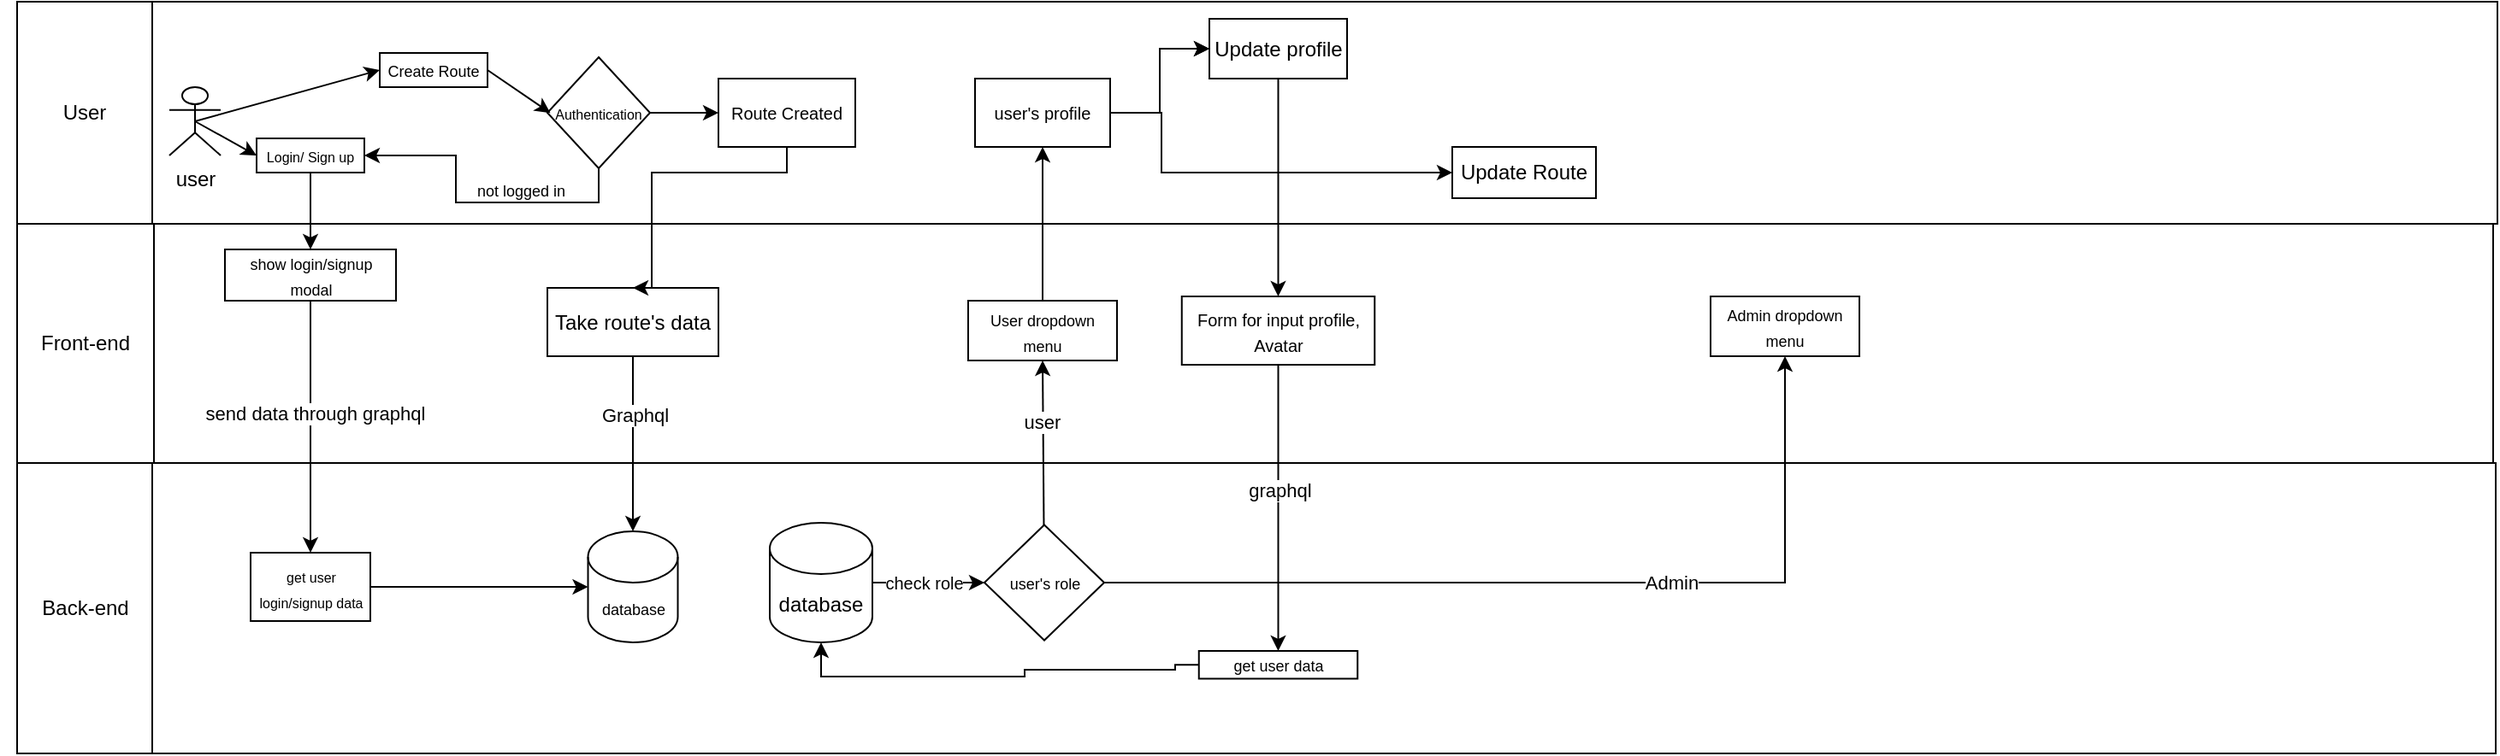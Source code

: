 <mxfile version="24.8.1">
  <diagram name="Trang-1" id="3AcVZDm1Hnr-APWwd12h">
    <mxGraphModel dx="2262" dy="1228" grid="1" gridSize="10" guides="1" tooltips="1" connect="1" arrows="1" fold="1" page="1" pageScale="1" pageWidth="827" pageHeight="1169" math="0" shadow="0">
      <root>
        <mxCell id="0" />
        <mxCell id="1" parent="0" />
        <mxCell id="VG4Cr9WYrqjXDXj0A-x--7" value="" style="group" vertex="1" connectable="0" parent="1">
          <mxGeometry x="120" y="240" width="1460" height="200" as="geometry" />
        </mxCell>
        <mxCell id="VG4Cr9WYrqjXDXj0A-x--1" value="" style="rounded=0;whiteSpace=wrap;html=1;" vertex="1" parent="VG4Cr9WYrqjXDXj0A-x--7">
          <mxGeometry x="80" y="-70" width="1380" height="130" as="geometry" />
        </mxCell>
        <mxCell id="VG4Cr9WYrqjXDXj0A-x--3" value="" style="rounded=0;whiteSpace=wrap;html=1;" vertex="1" parent="VG4Cr9WYrqjXDXj0A-x--7">
          <mxGeometry x="82.5" y="60" width="1375" height="140" as="geometry" />
        </mxCell>
        <mxCell id="VG4Cr9WYrqjXDXj0A-x--4" value="Front-end" style="rounded=0;whiteSpace=wrap;html=1;" vertex="1" parent="VG4Cr9WYrqjXDXj0A-x--7">
          <mxGeometry x="10" y="60" width="80" height="140" as="geometry" />
        </mxCell>
        <mxCell id="VG4Cr9WYrqjXDXj0A-x--28" style="edgeStyle=orthogonalEdgeStyle;rounded=0;orthogonalLoop=1;jettySize=auto;html=1;exitX=0.5;exitY=1;exitDx=0;exitDy=0;entryX=0.5;entryY=0;entryDx=0;entryDy=0;" edge="1" parent="VG4Cr9WYrqjXDXj0A-x--7" source="VG4Cr9WYrqjXDXj0A-x--22" target="VG4Cr9WYrqjXDXj0A-x--27">
          <mxGeometry relative="1" as="geometry" />
        </mxCell>
        <mxCell id="VG4Cr9WYrqjXDXj0A-x--22" value="&lt;font style=&quot;font-size: 8px;&quot;&gt;Login/ Sign up&lt;/font&gt;" style="rounded=0;whiteSpace=wrap;html=1;" vertex="1" parent="VG4Cr9WYrqjXDXj0A-x--7">
          <mxGeometry x="150" y="10" width="63" height="20" as="geometry" />
        </mxCell>
        <mxCell id="VG4Cr9WYrqjXDXj0A-x--27" value="&lt;font style=&quot;font-size: 9px;&quot;&gt;show login/signup modal&lt;/font&gt;" style="rounded=0;whiteSpace=wrap;html=1;" vertex="1" parent="VG4Cr9WYrqjXDXj0A-x--7">
          <mxGeometry x="131.5" y="75" width="100" height="30" as="geometry" />
        </mxCell>
        <mxCell id="VG4Cr9WYrqjXDXj0A-x--48" style="rounded=0;orthogonalLoop=1;jettySize=auto;html=1;entryX=0.5;entryY=1;entryDx=0;entryDy=0;" edge="1" parent="VG4Cr9WYrqjXDXj0A-x--7" source="VG4Cr9WYrqjXDXj0A-x--36" target="VG4Cr9WYrqjXDXj0A-x--25">
          <mxGeometry relative="1" as="geometry" />
        </mxCell>
        <mxCell id="VG4Cr9WYrqjXDXj0A-x--36" value="&lt;font style=&quot;font-size: 9px;&quot;&gt;User dropdown menu&lt;/font&gt;" style="rounded=0;whiteSpace=wrap;html=1;" vertex="1" parent="VG4Cr9WYrqjXDXj0A-x--7">
          <mxGeometry x="566" y="105" width="87" height="35" as="geometry" />
        </mxCell>
        <mxCell id="VG4Cr9WYrqjXDXj0A-x--25" value="&lt;font style=&quot;font-size: 10px;&quot;&gt;user&#39;s profile&lt;/font&gt;" style="rounded=0;whiteSpace=wrap;html=1;" vertex="1" parent="VG4Cr9WYrqjXDXj0A-x--7">
          <mxGeometry x="570" y="-25" width="79" height="40" as="geometry" />
        </mxCell>
        <mxCell id="VG4Cr9WYrqjXDXj0A-x--42" value="Take route&#39;s data" style="rounded=0;whiteSpace=wrap;html=1;" vertex="1" parent="VG4Cr9WYrqjXDXj0A-x--7">
          <mxGeometry x="320" y="97.5" width="100" height="40" as="geometry" />
        </mxCell>
        <mxCell id="VG4Cr9WYrqjXDXj0A-x--61" value="&lt;font style=&quot;font-size: 9px;&quot;&gt;Admin dropdown menu&lt;/font&gt;" style="rounded=0;whiteSpace=wrap;html=1;" vertex="1" parent="VG4Cr9WYrqjXDXj0A-x--7">
          <mxGeometry x="1000" y="102.5" width="87" height="35" as="geometry" />
        </mxCell>
        <mxCell id="VG4Cr9WYrqjXDXj0A-x--67" value="" style="edgeStyle=orthogonalEdgeStyle;rounded=0;orthogonalLoop=1;jettySize=auto;html=1;entryX=0;entryY=0.5;entryDx=0;entryDy=0;" edge="1" parent="VG4Cr9WYrqjXDXj0A-x--7" source="VG4Cr9WYrqjXDXj0A-x--25" target="VG4Cr9WYrqjXDXj0A-x--68">
          <mxGeometry relative="1" as="geometry">
            <Array as="points">
              <mxPoint x="679" y="-5" />
              <mxPoint x="679" y="30" />
            </Array>
          </mxGeometry>
        </mxCell>
        <mxCell id="VG4Cr9WYrqjXDXj0A-x--68" value="Update Route" style="rounded=0;whiteSpace=wrap;html=1;" vertex="1" parent="VG4Cr9WYrqjXDXj0A-x--7">
          <mxGeometry x="849" y="15" width="84" height="30" as="geometry" />
        </mxCell>
        <mxCell id="VG4Cr9WYrqjXDXj0A-x--70" value="&lt;font style=&quot;font-size: 10px;&quot;&gt;Form for input profile, Avatar&lt;/font&gt;" style="rounded=0;whiteSpace=wrap;html=1;" vertex="1" parent="VG4Cr9WYrqjXDXj0A-x--7">
          <mxGeometry x="690.88" y="102.5" width="112.75" height="40" as="geometry" />
        </mxCell>
        <mxCell id="VG4Cr9WYrqjXDXj0A-x--23" style="rounded=0;orthogonalLoop=1;jettySize=auto;html=1;exitX=0.5;exitY=0.5;exitDx=0;exitDy=0;exitPerimeter=0;entryX=0;entryY=0.5;entryDx=0;entryDy=0;" edge="1" parent="1" source="VG4Cr9WYrqjXDXj0A-x--8" target="VG4Cr9WYrqjXDXj0A-x--9">
          <mxGeometry relative="1" as="geometry" />
        </mxCell>
        <mxCell id="VG4Cr9WYrqjXDXj0A-x--15" value="" style="rounded=0;orthogonalLoop=1;jettySize=auto;html=1;entryX=0;entryY=0.5;entryDx=0;entryDy=0;" edge="1" parent="1" source="VG4Cr9WYrqjXDXj0A-x--12" target="VG4Cr9WYrqjXDXj0A-x--14">
          <mxGeometry relative="1" as="geometry" />
        </mxCell>
        <mxCell id="VG4Cr9WYrqjXDXj0A-x--18" value="" style="rounded=0;orthogonalLoop=1;jettySize=auto;html=1;entryX=1;entryY=0.5;entryDx=0;entryDy=0;exitX=0.5;exitY=1;exitDx=0;exitDy=0;edgeStyle=orthogonalEdgeStyle;" edge="1" parent="1" source="VG4Cr9WYrqjXDXj0A-x--12" target="VG4Cr9WYrqjXDXj0A-x--22">
          <mxGeometry relative="1" as="geometry">
            <mxPoint x="520" y="270" as="targetPoint" />
          </mxGeometry>
        </mxCell>
        <mxCell id="VG4Cr9WYrqjXDXj0A-x--20" value="&lt;font style=&quot;font-size: 9px;&quot;&gt;&amp;nbsp;not logged in&lt;/font&gt;" style="edgeLabel;html=1;align=center;verticalAlign=middle;resizable=0;points=[];fontSize=5;rotation=0;" vertex="1" connectable="0" parent="VG4Cr9WYrqjXDXj0A-x--18">
          <mxGeometry x="-0.292" relative="1" as="geometry">
            <mxPoint x="-2" y="-7" as="offset" />
          </mxGeometry>
        </mxCell>
        <mxCell id="VG4Cr9WYrqjXDXj0A-x--12" value="&lt;font style=&quot;font-size: 8px;&quot;&gt;Authentication&lt;/font&gt;" style="rhombus;whiteSpace=wrap;html=1;rounded=0;" vertex="1" parent="1">
          <mxGeometry x="440" y="202.5" width="60" height="65" as="geometry" />
        </mxCell>
        <mxCell id="VG4Cr9WYrqjXDXj0A-x--21" style="rounded=0;orthogonalLoop=1;jettySize=auto;html=1;exitX=1;exitY=0.5;exitDx=0;exitDy=0;entryX=0.03;entryY=0.503;entryDx=0;entryDy=0;entryPerimeter=0;" edge="1" parent="1" source="VG4Cr9WYrqjXDXj0A-x--9" target="VG4Cr9WYrqjXDXj0A-x--12">
          <mxGeometry relative="1" as="geometry" />
        </mxCell>
        <mxCell id="VG4Cr9WYrqjXDXj0A-x--9" value="&lt;font style=&quot;font-size: 9px;&quot;&gt;Create Route&lt;/font&gt;" style="rounded=0;whiteSpace=wrap;html=1;" vertex="1" parent="1">
          <mxGeometry x="342" y="200" width="63" height="20" as="geometry" />
        </mxCell>
        <mxCell id="VG4Cr9WYrqjXDXj0A-x--2" value="User" style="rounded=0;whiteSpace=wrap;html=1;" vertex="1" parent="1">
          <mxGeometry x="130" y="170" width="79" height="130" as="geometry" />
        </mxCell>
        <mxCell id="VG4Cr9WYrqjXDXj0A-x--8" value="user" style="shape=umlActor;verticalLabelPosition=bottom;verticalAlign=top;html=1;outlineConnect=0;" vertex="1" parent="1">
          <mxGeometry x="219" y="220" width="30" height="40" as="geometry" />
        </mxCell>
        <mxCell id="VG4Cr9WYrqjXDXj0A-x--10" style="rounded=0;orthogonalLoop=1;jettySize=auto;html=1;exitX=0.5;exitY=0.5;exitDx=0;exitDy=0;exitPerimeter=0;entryX=0;entryY=0.5;entryDx=0;entryDy=0;" edge="1" parent="1" source="VG4Cr9WYrqjXDXj0A-x--8" target="VG4Cr9WYrqjXDXj0A-x--22">
          <mxGeometry relative="1" as="geometry" />
        </mxCell>
        <mxCell id="VG4Cr9WYrqjXDXj0A-x--5" value="Back-end" style="rounded=0;whiteSpace=wrap;html=1;" vertex="1" parent="1">
          <mxGeometry x="130" y="440" width="80" height="170" as="geometry" />
        </mxCell>
        <mxCell id="VG4Cr9WYrqjXDXj0A-x--6" value="" style="rounded=0;whiteSpace=wrap;html=1;" vertex="1" parent="1">
          <mxGeometry x="209" y="440" width="1370" height="170" as="geometry" />
        </mxCell>
        <mxCell id="VG4Cr9WYrqjXDXj0A-x--30" value="&lt;font style=&quot;font-size: 8px;&quot;&gt;get user login/signup data&lt;/font&gt;" style="rounded=0;whiteSpace=wrap;html=1;" vertex="1" parent="1">
          <mxGeometry x="266.5" y="492.5" width="70" height="40" as="geometry" />
        </mxCell>
        <mxCell id="VG4Cr9WYrqjXDXj0A-x--31" style="rounded=0;orthogonalLoop=1;jettySize=auto;html=1;exitX=0.5;exitY=1;exitDx=0;exitDy=0;entryX=0.5;entryY=0;entryDx=0;entryDy=0;" edge="1" parent="1" source="VG4Cr9WYrqjXDXj0A-x--27" target="VG4Cr9WYrqjXDXj0A-x--30">
          <mxGeometry relative="1" as="geometry" />
        </mxCell>
        <mxCell id="VG4Cr9WYrqjXDXj0A-x--32" value="send data through graphql" style="edgeLabel;html=1;align=center;verticalAlign=middle;resizable=0;points=[];" vertex="1" connectable="0" parent="VG4Cr9WYrqjXDXj0A-x--31">
          <mxGeometry x="-0.11" y="2" relative="1" as="geometry">
            <mxPoint as="offset" />
          </mxGeometry>
        </mxCell>
        <mxCell id="VG4Cr9WYrqjXDXj0A-x--35" style="rounded=0;orthogonalLoop=1;jettySize=auto;html=1;entryX=0;entryY=0.5;entryDx=0;entryDy=0;exitX=1;exitY=0.5;exitDx=0;exitDy=0;exitPerimeter=0;" edge="1" parent="1" source="VG4Cr9WYrqjXDXj0A-x--47" target="VG4Cr9WYrqjXDXj0A-x--38">
          <mxGeometry relative="1" as="geometry">
            <mxPoint x="630" y="510" as="sourcePoint" />
          </mxGeometry>
        </mxCell>
        <mxCell id="VG4Cr9WYrqjXDXj0A-x--37" value="&lt;font size=&quot;1&quot;&gt;check role&lt;/font&gt;" style="edgeLabel;html=1;align=center;verticalAlign=middle;resizable=0;points=[];" vertex="1" connectable="0" parent="VG4Cr9WYrqjXDXj0A-x--35">
          <mxGeometry x="0.261" y="2" relative="1" as="geometry">
            <mxPoint x="-12" y="2" as="offset" />
          </mxGeometry>
        </mxCell>
        <mxCell id="VG4Cr9WYrqjXDXj0A-x--33" value="&lt;font style=&quot;font-size: 9px;&quot;&gt;database&lt;/font&gt;" style="shape=cylinder3;whiteSpace=wrap;html=1;boundedLbl=1;backgroundOutline=1;size=15;" vertex="1" parent="1">
          <mxGeometry x="463.75" y="480" width="52.5" height="65" as="geometry" />
        </mxCell>
        <mxCell id="VG4Cr9WYrqjXDXj0A-x--34" style="rounded=0;orthogonalLoop=1;jettySize=auto;html=1;exitX=1;exitY=0.5;exitDx=0;exitDy=0;entryX=0;entryY=0.5;entryDx=0;entryDy=0;entryPerimeter=0;" edge="1" parent="1" source="VG4Cr9WYrqjXDXj0A-x--30" target="VG4Cr9WYrqjXDXj0A-x--33">
          <mxGeometry relative="1" as="geometry" />
        </mxCell>
        <mxCell id="VG4Cr9WYrqjXDXj0A-x--40" style="rounded=0;orthogonalLoop=1;jettySize=auto;html=1;entryX=0.5;entryY=1;entryDx=0;entryDy=0;" edge="1" parent="1" source="VG4Cr9WYrqjXDXj0A-x--38" target="VG4Cr9WYrqjXDXj0A-x--36">
          <mxGeometry relative="1" as="geometry" />
        </mxCell>
        <mxCell id="VG4Cr9WYrqjXDXj0A-x--49" value="user" style="edgeLabel;html=1;align=center;verticalAlign=middle;resizable=0;points=[];" vertex="1" connectable="0" parent="VG4Cr9WYrqjXDXj0A-x--40">
          <mxGeometry x="0.264" y="1" relative="1" as="geometry">
            <mxPoint as="offset" />
          </mxGeometry>
        </mxCell>
        <mxCell id="VG4Cr9WYrqjXDXj0A-x--62" style="edgeStyle=orthogonalEdgeStyle;rounded=0;orthogonalLoop=1;jettySize=auto;html=1;exitX=1;exitY=0.5;exitDx=0;exitDy=0;entryX=0.5;entryY=1;entryDx=0;entryDy=0;" edge="1" parent="1" source="VG4Cr9WYrqjXDXj0A-x--38" target="VG4Cr9WYrqjXDXj0A-x--61">
          <mxGeometry relative="1" as="geometry" />
        </mxCell>
        <mxCell id="VG4Cr9WYrqjXDXj0A-x--63" value="Admin" style="edgeLabel;html=1;align=center;verticalAlign=middle;resizable=0;points=[];" vertex="1" connectable="0" parent="VG4Cr9WYrqjXDXj0A-x--62">
          <mxGeometry x="0.247" relative="1" as="geometry">
            <mxPoint as="offset" />
          </mxGeometry>
        </mxCell>
        <mxCell id="VG4Cr9WYrqjXDXj0A-x--38" value="&lt;font style=&quot;font-size: 9px;&quot;&gt;user&#39;s role&lt;/font&gt;" style="rhombus;whiteSpace=wrap;html=1;" vertex="1" parent="1">
          <mxGeometry x="695.5" y="476.25" width="70" height="67.5" as="geometry" />
        </mxCell>
        <mxCell id="VG4Cr9WYrqjXDXj0A-x--41" value="" style="edgeStyle=orthogonalEdgeStyle;rounded=0;orthogonalLoop=1;jettySize=auto;html=1;entryX=0.5;entryY=0;entryDx=0;entryDy=0;exitX=0.5;exitY=1;exitDx=0;exitDy=0;" edge="1" parent="1" source="VG4Cr9WYrqjXDXj0A-x--14" target="VG4Cr9WYrqjXDXj0A-x--42">
          <mxGeometry relative="1" as="geometry">
            <mxPoint x="551" y="240" as="sourcePoint" />
            <mxPoint x="500" y="335" as="targetPoint" />
            <Array as="points">
              <mxPoint x="580" y="270" />
              <mxPoint x="501" y="270" />
              <mxPoint x="501" y="338" />
            </Array>
          </mxGeometry>
        </mxCell>
        <mxCell id="VG4Cr9WYrqjXDXj0A-x--14" value="&lt;font style=&quot;font-size: 10px;&quot;&gt;Route Created&lt;/font&gt;" style="whiteSpace=wrap;html=1;rounded=0;" vertex="1" parent="1">
          <mxGeometry x="540" y="215" width="80" height="40" as="geometry" />
        </mxCell>
        <mxCell id="VG4Cr9WYrqjXDXj0A-x--43" style="rounded=0;orthogonalLoop=1;jettySize=auto;html=1;exitX=0.5;exitY=1;exitDx=0;exitDy=0;entryX=0.5;entryY=0;entryDx=0;entryDy=0;entryPerimeter=0;" edge="1" parent="1" source="VG4Cr9WYrqjXDXj0A-x--42" target="VG4Cr9WYrqjXDXj0A-x--33">
          <mxGeometry relative="1" as="geometry" />
        </mxCell>
        <mxCell id="VG4Cr9WYrqjXDXj0A-x--44" value="Graphql" style="edgeLabel;html=1;align=center;verticalAlign=middle;resizable=0;points=[];" vertex="1" connectable="0" parent="VG4Cr9WYrqjXDXj0A-x--43">
          <mxGeometry x="-0.33" y="1" relative="1" as="geometry">
            <mxPoint as="offset" />
          </mxGeometry>
        </mxCell>
        <mxCell id="VG4Cr9WYrqjXDXj0A-x--47" value="database" style="shape=cylinder3;whiteSpace=wrap;html=1;boundedLbl=1;backgroundOutline=1;size=15;" vertex="1" parent="1">
          <mxGeometry x="570" y="475" width="60" height="70" as="geometry" />
        </mxCell>
        <mxCell id="VG4Cr9WYrqjXDXj0A-x--69" value="" style="rounded=0;orthogonalLoop=1;jettySize=auto;html=1;entryX=0.5;entryY=0;entryDx=0;entryDy=0;" edge="1" parent="1" source="VG4Cr9WYrqjXDXj0A-x--64" target="VG4Cr9WYrqjXDXj0A-x--70">
          <mxGeometry relative="1" as="geometry" />
        </mxCell>
        <mxCell id="VG4Cr9WYrqjXDXj0A-x--64" value="Update profile" style="whiteSpace=wrap;html=1;rounded=0;" vertex="1" parent="1">
          <mxGeometry x="827" y="180" width="80.5" height="35" as="geometry" />
        </mxCell>
        <mxCell id="VG4Cr9WYrqjXDXj0A-x--65" value="" style="edgeStyle=orthogonalEdgeStyle;rounded=0;orthogonalLoop=1;jettySize=auto;html=1;" edge="1" parent="1" source="VG4Cr9WYrqjXDXj0A-x--25" target="VG4Cr9WYrqjXDXj0A-x--64">
          <mxGeometry relative="1" as="geometry" />
        </mxCell>
        <mxCell id="VG4Cr9WYrqjXDXj0A-x--66" value="" style="edgeStyle=orthogonalEdgeStyle;rounded=0;orthogonalLoop=1;jettySize=auto;html=1;" edge="1" parent="1" source="VG4Cr9WYrqjXDXj0A-x--25" target="VG4Cr9WYrqjXDXj0A-x--64">
          <mxGeometry relative="1" as="geometry" />
        </mxCell>
        <mxCell id="VG4Cr9WYrqjXDXj0A-x--73" value="" style="rounded=0;orthogonalLoop=1;jettySize=auto;html=1;entryX=0.5;entryY=1;entryDx=0;entryDy=0;entryPerimeter=0;edgeStyle=orthogonalEdgeStyle;exitX=0;exitY=0.5;exitDx=0;exitDy=0;strokeColor=default;" edge="1" parent="1" source="VG4Cr9WYrqjXDXj0A-x--71" target="VG4Cr9WYrqjXDXj0A-x--47">
          <mxGeometry relative="1" as="geometry">
            <Array as="points">
              <mxPoint x="807" y="561" />
              <mxPoint x="719" y="561" />
              <mxPoint x="719" y="565" />
              <mxPoint x="600" y="565" />
            </Array>
          </mxGeometry>
        </mxCell>
        <mxCell id="VG4Cr9WYrqjXDXj0A-x--71" value="&lt;font style=&quot;font-size: 9px;&quot;&gt;get user data&lt;/font&gt;" style="rounded=0;whiteSpace=wrap;html=1;" vertex="1" parent="1">
          <mxGeometry x="820.88" y="550" width="92.75" height="16.25" as="geometry" />
        </mxCell>
        <mxCell id="VG4Cr9WYrqjXDXj0A-x--72" value="" style="rounded=0;orthogonalLoop=1;jettySize=auto;html=1;entryX=0.5;entryY=0;entryDx=0;entryDy=0;" edge="1" parent="1" source="VG4Cr9WYrqjXDXj0A-x--70" target="VG4Cr9WYrqjXDXj0A-x--71">
          <mxGeometry relative="1" as="geometry" />
        </mxCell>
        <mxCell id="VG4Cr9WYrqjXDXj0A-x--74" value="graphql" style="edgeLabel;html=1;align=center;verticalAlign=middle;resizable=0;points=[];" vertex="1" connectable="0" parent="VG4Cr9WYrqjXDXj0A-x--72">
          <mxGeometry x="-0.131" relative="1" as="geometry">
            <mxPoint as="offset" />
          </mxGeometry>
        </mxCell>
      </root>
    </mxGraphModel>
  </diagram>
</mxfile>
